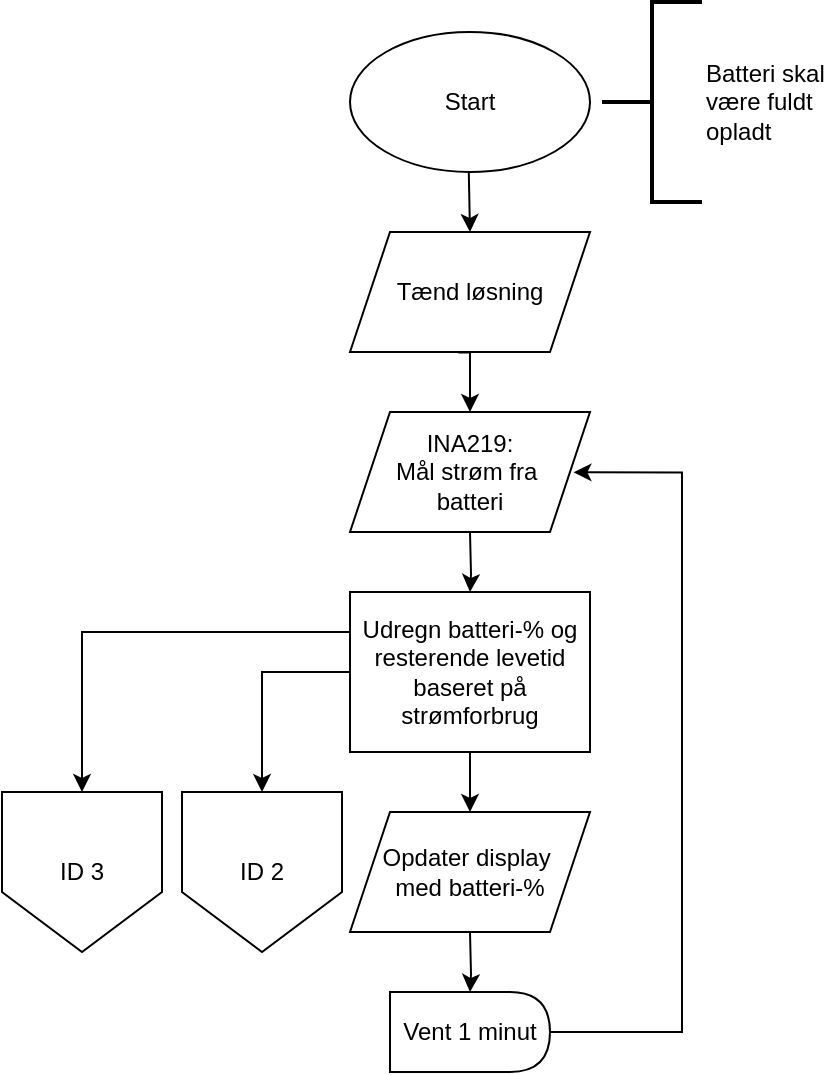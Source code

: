 <mxfile version="25.0.1">
  <diagram id="C5RBs43oDa-KdzZeNtuy" name="Page-1">
    <mxGraphModel dx="687" dy="718" grid="1" gridSize="10" guides="1" tooltips="1" connect="1" arrows="1" fold="1" page="1" pageScale="1" pageWidth="827" pageHeight="1169" math="0" shadow="0">
      <root>
        <mxCell id="WIyWlLk6GJQsqaUBKTNV-0" />
        <mxCell id="WIyWlLk6GJQsqaUBKTNV-1" parent="WIyWlLk6GJQsqaUBKTNV-0" />
        <mxCell id="b5z2Wnowq-uhxzEn1UQt-0" value="Start" style="ellipse;whiteSpace=wrap;html=1;" parent="WIyWlLk6GJQsqaUBKTNV-1" vertex="1">
          <mxGeometry x="354" y="140" width="120" height="70" as="geometry" />
        </mxCell>
        <mxCell id="uX4t5nVAF5KKWgH_RehO-1" value="&lt;div&gt;Batteri skal&amp;nbsp;&lt;/div&gt;&lt;div&gt;være fuldt&amp;nbsp;&lt;/div&gt;&lt;div&gt;opladt&lt;/div&gt;" style="strokeWidth=2;html=1;shape=mxgraph.flowchart.annotation_2;align=left;labelPosition=right;pointerEvents=1;" parent="WIyWlLk6GJQsqaUBKTNV-1" vertex="1">
          <mxGeometry x="480" y="125" width="50" height="100" as="geometry" />
        </mxCell>
        <mxCell id="uX4t5nVAF5KKWgH_RehO-6" value="" style="edgeStyle=orthogonalEdgeStyle;rounded=0;orthogonalLoop=1;jettySize=auto;html=1;" parent="WIyWlLk6GJQsqaUBKTNV-1" target="uX4t5nVAF5KKWgH_RehO-5" edge="1">
          <mxGeometry relative="1" as="geometry">
            <mxPoint x="414" y="590" as="sourcePoint" />
          </mxGeometry>
        </mxCell>
        <mxCell id="uX4t5nVAF5KKWgH_RehO-18" style="edgeStyle=orthogonalEdgeStyle;rounded=0;orthogonalLoop=1;jettySize=auto;html=1;exitX=1;exitY=0.5;exitDx=0;exitDy=0;entryX=0.931;entryY=0.503;entryDx=0;entryDy=0;entryPerimeter=0;" parent="WIyWlLk6GJQsqaUBKTNV-1" source="uX4t5nVAF5KKWgH_RehO-5" target="2UsnMuVY_zW_Q5jKJ0rV-0" edge="1">
          <mxGeometry relative="1" as="geometry">
            <Array as="points">
              <mxPoint x="520" y="640" />
              <mxPoint x="520" y="360" />
            </Array>
            <mxPoint x="474" y="360" as="targetPoint" />
          </mxGeometry>
        </mxCell>
        <mxCell id="uX4t5nVAF5KKWgH_RehO-5" value="Vent 1 minut" style="shape=delay;whiteSpace=wrap;html=1;" parent="WIyWlLk6GJQsqaUBKTNV-1" vertex="1">
          <mxGeometry x="374" y="620" width="80" height="40" as="geometry" />
        </mxCell>
        <mxCell id="uX4t5nVAF5KKWgH_RehO-14" value="" style="edgeStyle=orthogonalEdgeStyle;rounded=0;orthogonalLoop=1;jettySize=auto;html=1;exitX=0.451;exitY=1.004;exitDx=0;exitDy=0;exitPerimeter=0;" parent="WIyWlLk6GJQsqaUBKTNV-1" source="KpqKvWCj_C5n3EA-Ek4t-0" edge="1">
          <mxGeometry relative="1" as="geometry">
            <mxPoint x="414" y="330" as="targetPoint" />
          </mxGeometry>
        </mxCell>
        <mxCell id="uX4t5nVAF5KKWgH_RehO-16" value="" style="edgeStyle=orthogonalEdgeStyle;rounded=0;orthogonalLoop=1;jettySize=auto;html=1;" parent="WIyWlLk6GJQsqaUBKTNV-1" target="uX4t5nVAF5KKWgH_RehO-15" edge="1">
          <mxGeometry relative="1" as="geometry">
            <mxPoint x="414" y="390" as="sourcePoint" />
          </mxGeometry>
        </mxCell>
        <mxCell id="uX4t5nVAF5KKWgH_RehO-17" value="" style="edgeStyle=orthogonalEdgeStyle;rounded=0;orthogonalLoop=1;jettySize=auto;html=1;" parent="WIyWlLk6GJQsqaUBKTNV-1" source="uX4t5nVAF5KKWgH_RehO-15" edge="1">
          <mxGeometry relative="1" as="geometry">
            <mxPoint x="414" y="530" as="targetPoint" />
          </mxGeometry>
        </mxCell>
        <mxCell id="rPw4wBBscRewz4K8amDD-1" value="" style="edgeStyle=orthogonalEdgeStyle;rounded=0;orthogonalLoop=1;jettySize=auto;html=1;" parent="WIyWlLk6GJQsqaUBKTNV-1" source="uX4t5nVAF5KKWgH_RehO-15" target="rPw4wBBscRewz4K8amDD-0" edge="1">
          <mxGeometry relative="1" as="geometry" />
        </mxCell>
        <mxCell id="MRhxnKi4CmDCTOo2G94a-1" style="edgeStyle=orthogonalEdgeStyle;rounded=0;orthogonalLoop=1;jettySize=auto;html=1;exitX=0;exitY=0.25;exitDx=0;exitDy=0;entryX=0.5;entryY=0;entryDx=0;entryDy=0;" edge="1" parent="WIyWlLk6GJQsqaUBKTNV-1" source="uX4t5nVAF5KKWgH_RehO-15" target="MRhxnKi4CmDCTOo2G94a-0">
          <mxGeometry relative="1" as="geometry" />
        </mxCell>
        <mxCell id="uX4t5nVAF5KKWgH_RehO-15" value="Udregn batteri-% og resterende levetid baseret på strømforbrug" style="rounded=0;whiteSpace=wrap;html=1;" parent="WIyWlLk6GJQsqaUBKTNV-1" vertex="1">
          <mxGeometry x="354" y="420" width="120" height="80" as="geometry" />
        </mxCell>
        <mxCell id="2UsnMuVY_zW_Q5jKJ0rV-0" value="INA219:&lt;br&gt;&lt;div&gt;Mål strøm fra&amp;nbsp;&lt;/div&gt;&lt;div&gt;batteri&lt;/div&gt;" style="shape=parallelogram;perimeter=parallelogramPerimeter;whiteSpace=wrap;html=1;fixedSize=1;" parent="WIyWlLk6GJQsqaUBKTNV-1" vertex="1">
          <mxGeometry x="354" y="330" width="120" height="60" as="geometry" />
        </mxCell>
        <mxCell id="2UsnMuVY_zW_Q5jKJ0rV-1" value="&lt;div&gt;Opdater display&amp;nbsp;&lt;/div&gt;&lt;div&gt;med batteri-%&lt;/div&gt;" style="shape=parallelogram;perimeter=parallelogramPerimeter;whiteSpace=wrap;html=1;fixedSize=1;" parent="WIyWlLk6GJQsqaUBKTNV-1" vertex="1">
          <mxGeometry x="354" y="530" width="120" height="60" as="geometry" />
        </mxCell>
        <mxCell id="KpqKvWCj_C5n3EA-Ek4t-0" value="Tænd løsning" style="shape=parallelogram;perimeter=parallelogramPerimeter;whiteSpace=wrap;html=1;fixedSize=1;" parent="WIyWlLk6GJQsqaUBKTNV-1" vertex="1">
          <mxGeometry x="354" y="240" width="120" height="60" as="geometry" />
        </mxCell>
        <mxCell id="KpqKvWCj_C5n3EA-Ek4t-4" value="" style="endArrow=classic;html=1;rounded=0;entryX=0.5;entryY=0;entryDx=0;entryDy=0;exitX=0.495;exitY=1.003;exitDx=0;exitDy=0;exitPerimeter=0;" parent="WIyWlLk6GJQsqaUBKTNV-1" source="b5z2Wnowq-uhxzEn1UQt-0" target="KpqKvWCj_C5n3EA-Ek4t-0" edge="1">
          <mxGeometry width="50" height="50" relative="1" as="geometry">
            <mxPoint x="430" y="280" as="sourcePoint" />
            <mxPoint x="480" y="230" as="targetPoint" />
          </mxGeometry>
        </mxCell>
        <mxCell id="rPw4wBBscRewz4K8amDD-0" value="ID 2" style="shape=offPageConnector;whiteSpace=wrap;html=1;" parent="WIyWlLk6GJQsqaUBKTNV-1" vertex="1">
          <mxGeometry x="270" y="520" width="80" height="80" as="geometry" />
        </mxCell>
        <mxCell id="MRhxnKi4CmDCTOo2G94a-0" value="&lt;div&gt;ID 3&lt;/div&gt;" style="shape=offPageConnector;whiteSpace=wrap;html=1;" vertex="1" parent="WIyWlLk6GJQsqaUBKTNV-1">
          <mxGeometry x="180" y="520" width="80" height="80" as="geometry" />
        </mxCell>
      </root>
    </mxGraphModel>
  </diagram>
</mxfile>
